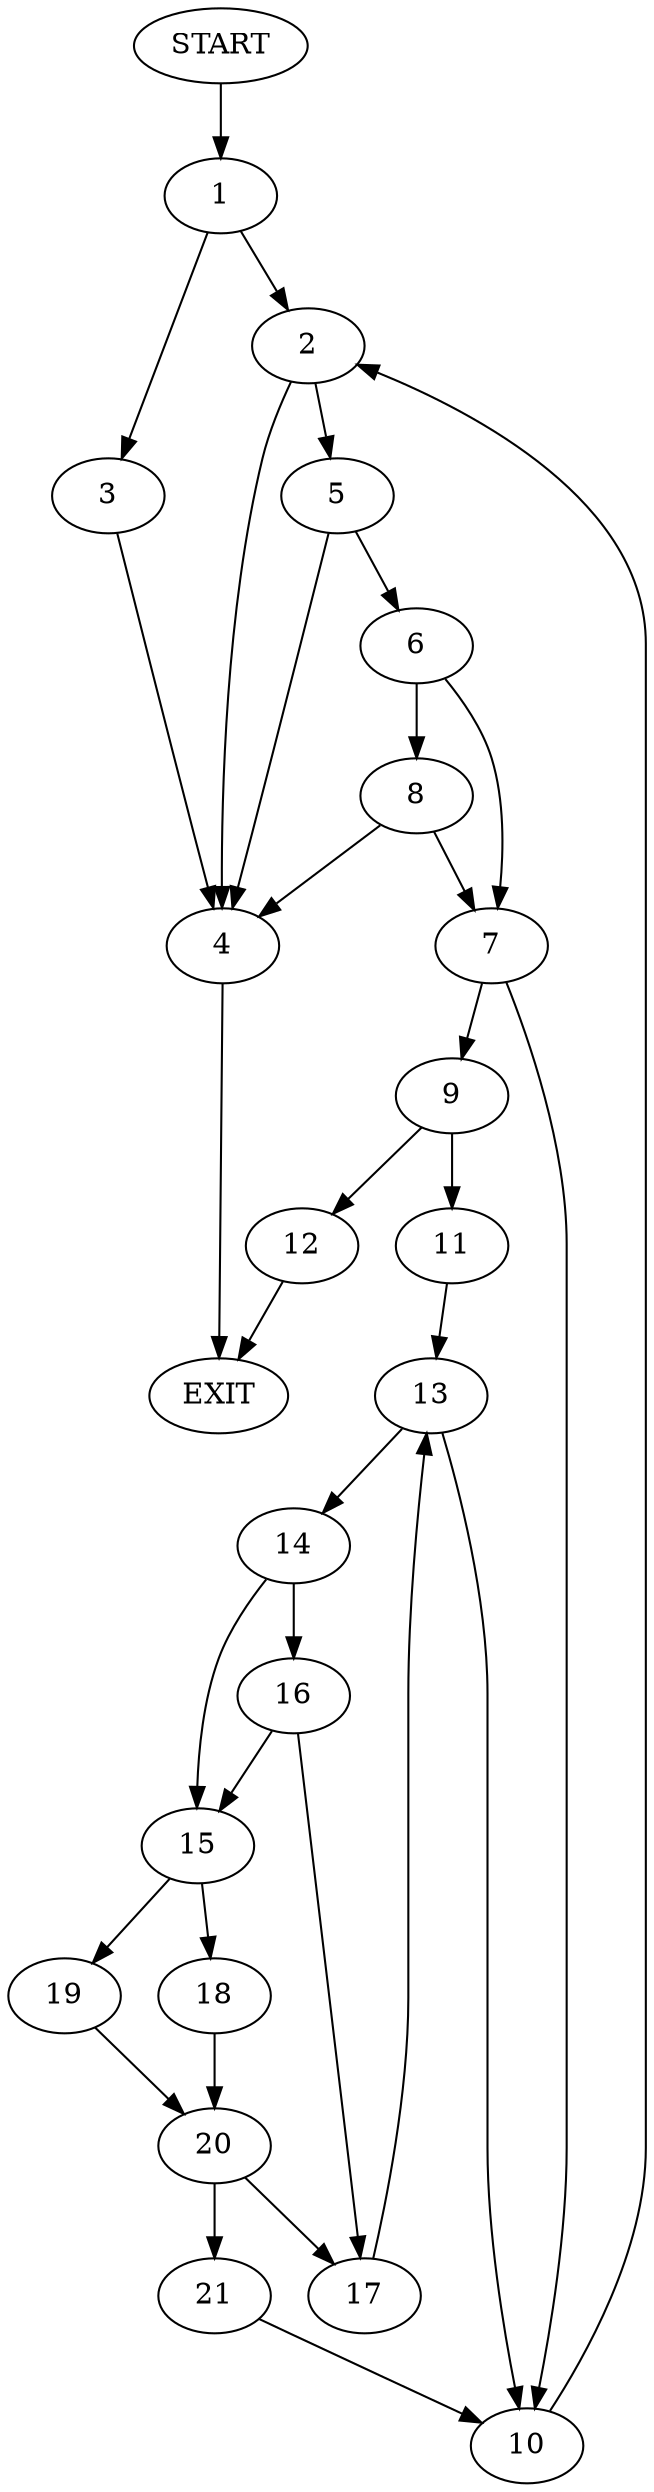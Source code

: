 digraph {
0 [label="START"]
22 [label="EXIT"]
0 -> 1
1 -> 2
1 -> 3
3 -> 4
2 -> 5
2 -> 4
4 -> 22
5 -> 6
5 -> 4
6 -> 7
6 -> 8
8 -> 7
8 -> 4
7 -> 9
7 -> 10
9 -> 11
9 -> 12
10 -> 2
12 -> 22
11 -> 13
13 -> 10
13 -> 14
14 -> 15
14 -> 16
16 -> 15
16 -> 17
15 -> 18
15 -> 19
17 -> 13
18 -> 20
19 -> 20
20 -> 17
20 -> 21
21 -> 10
}
